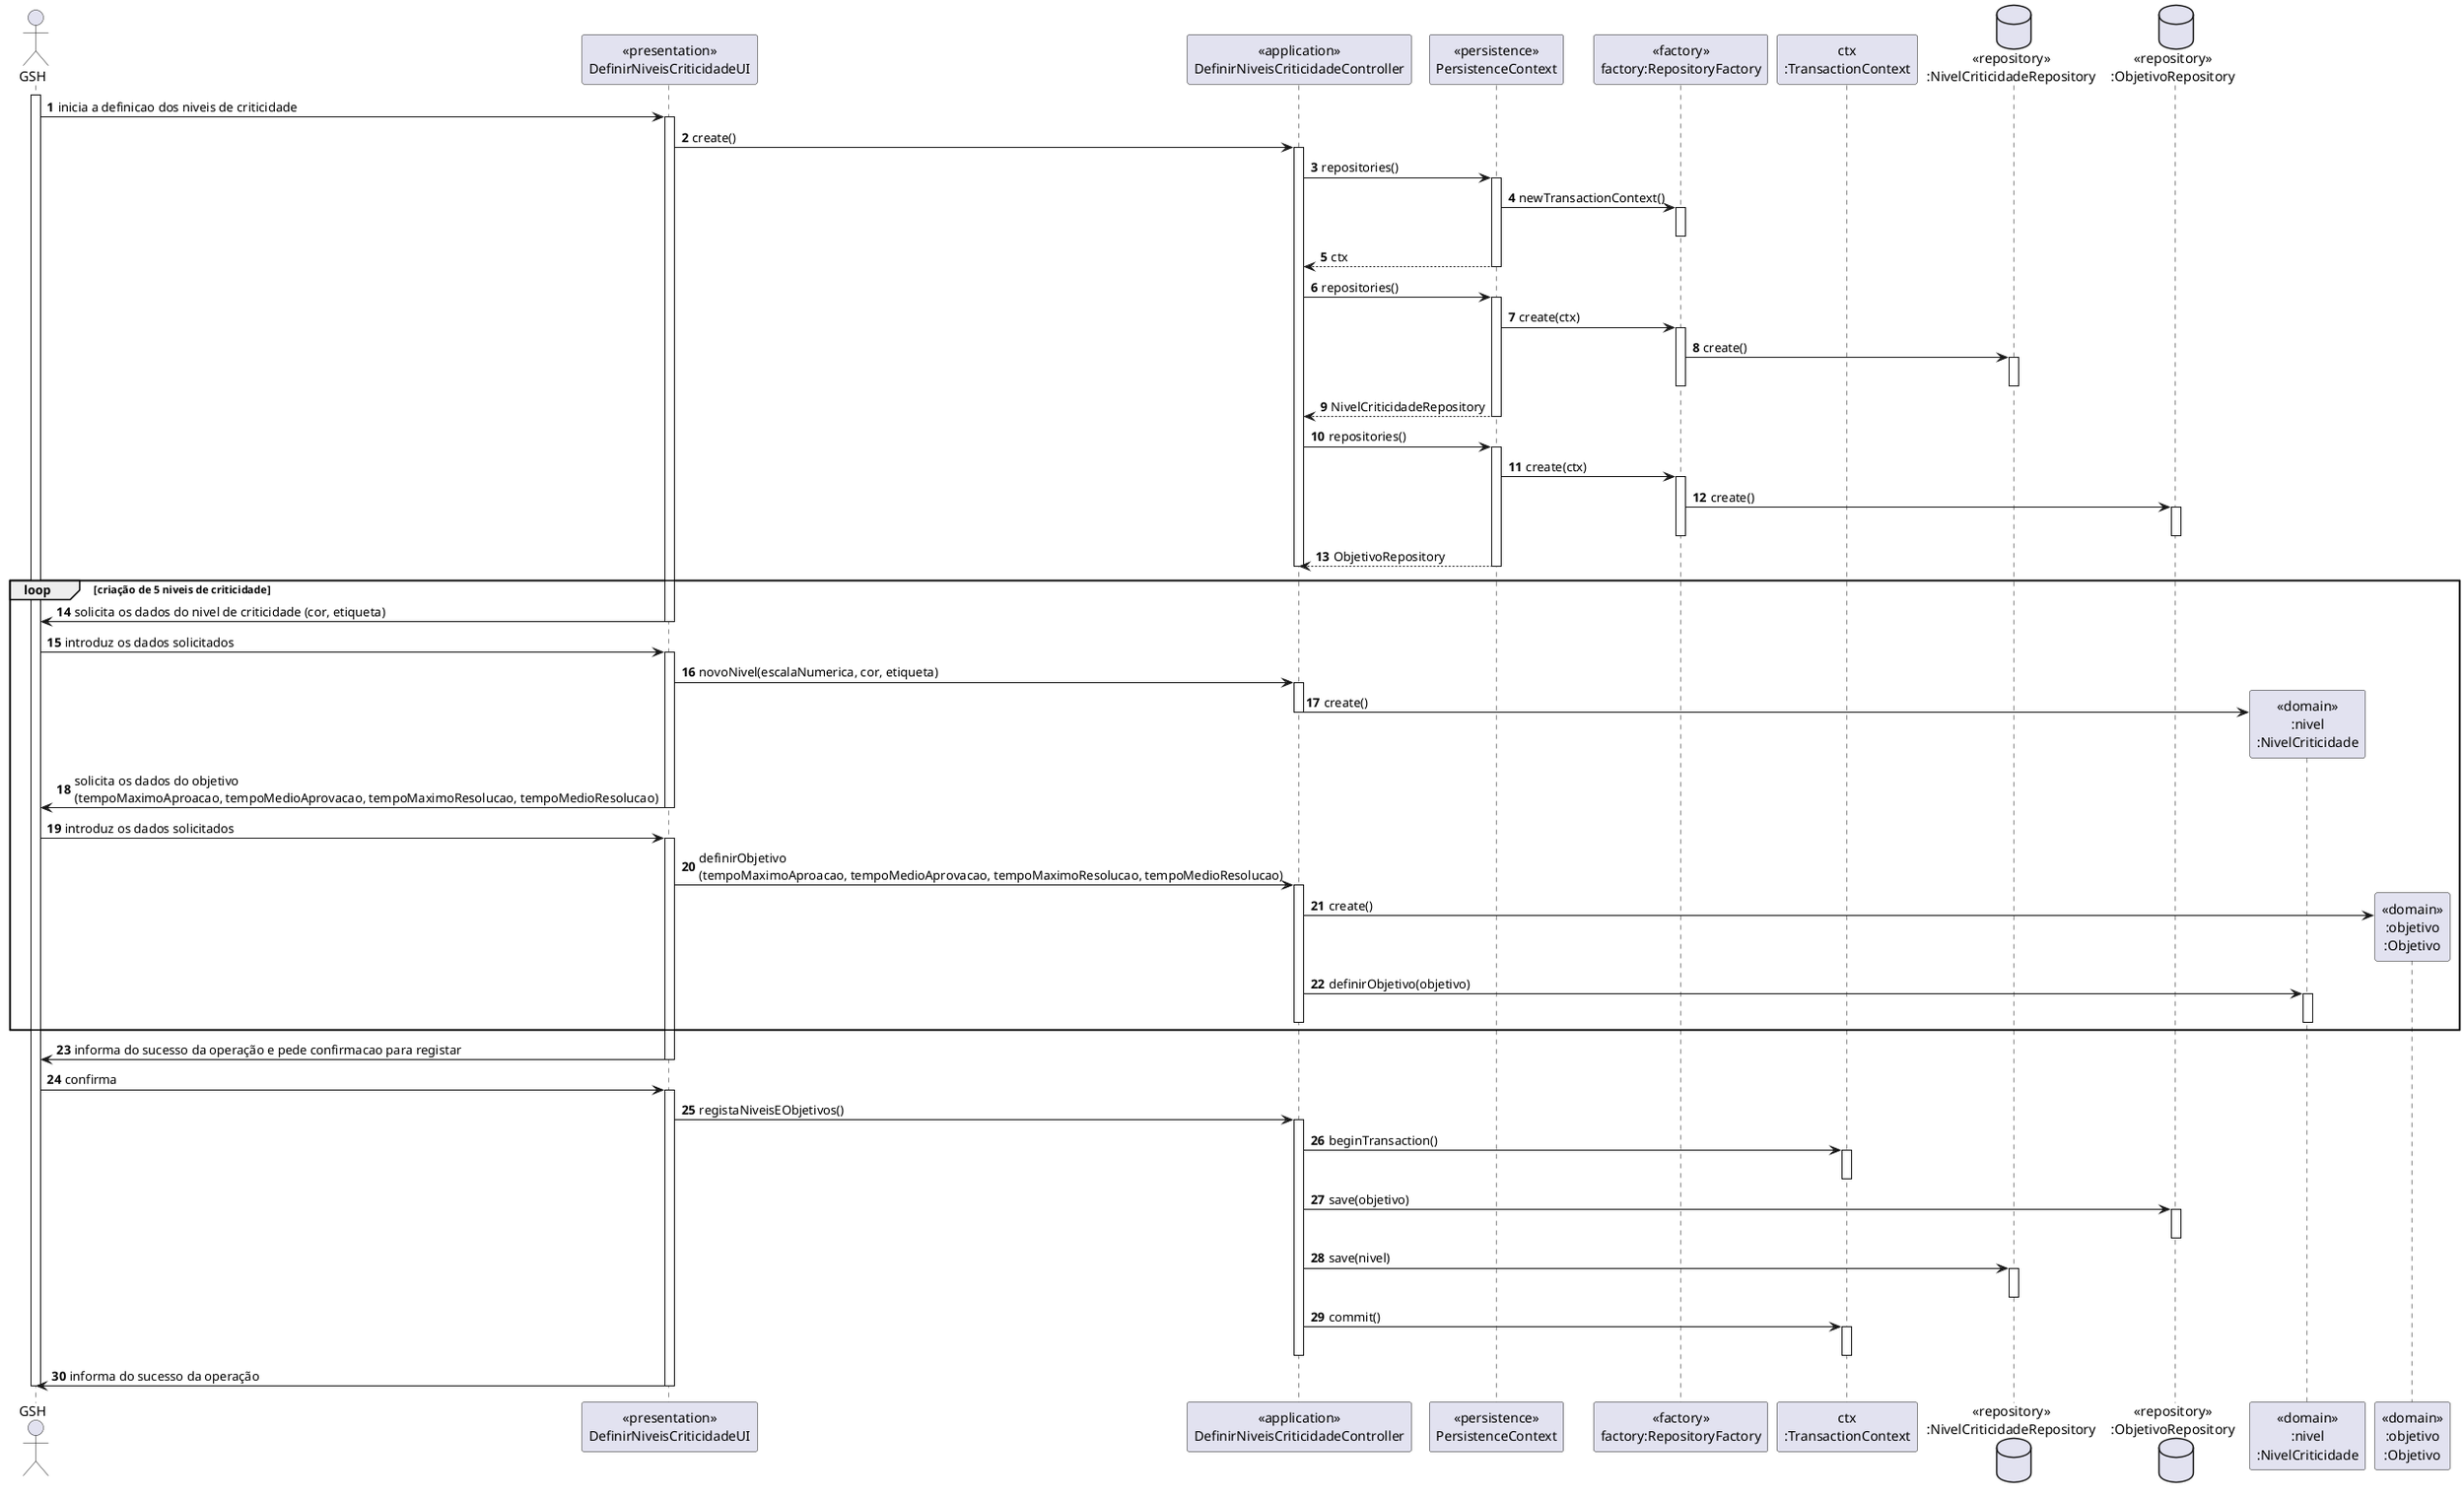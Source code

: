 @startuml
autonumber

actor GSH as gsh

participant "<<presentation>>\nDefinirNiveisCriticidadeUI" as ui
participant "<<application>>\nDefinirNiveisCriticidadeController" as controller

participant "<<persistence>>\nPersistenceContext" as persistence
participant "<<factory>>\nfactory:RepositoryFactory" as factory

participant "ctx\n:TransactionContext" as ctx

database "<<repository>>\n:NivelCriticidadeRepository" as dbnivel
database "<<repository>>\n:ObjetivoRepository" as dbobjetivo

participant "<<domain>>\n:nivel\n:NivelCriticidade" as nivel
participant "<<domain>>\n:objetivo\n:Objetivo" as objetivo

activate gsh
gsh -> ui : inicia a definicao dos niveis de criticidade
activate ui
ui -> controller : create()
activate controller
controller -> persistence: repositories()
activate persistence
persistence -> factory: newTransactionContext()
activate factory
deactivate factory
persistence --> controller: ctx
deactivate persistence
controller -> persistence: repositories()
activate persistence
persistence -> factory: create(ctx)
activate factory
factory -> dbnivel : create()
activate dbnivel
deactivate dbnivel
deactivate factory
persistence --> controller: NivelCriticidadeRepository
deactivate persistence
controller -> persistence: repositories()
activate persistence
persistence -> factory: create(ctx)
activate factory
factory -> dbobjetivo : create()
activate dbobjetivo
deactivate dbobjetivo
deactivate factory
persistence --> controller: ObjetivoRepository
deactivate persistence
deactivate controller

loop criação de 5 niveis de criticidade
ui -> gsh : solicita os dados do nivel de criticidade (cor, etiqueta)
deactivate ui
gsh -> ui : introduz os dados solicitados
activate ui
ui -> controller : novoNivel(escalaNumerica, cor, etiqueta)
activate controller
controller -> nivel** : create()
deactivate controller
ui -> gsh : solicita os dados do objetivo \n(tempoMaximoAproacao, tempoMedioAprovacao, tempoMaximoResolucao, tempoMedioResolucao)
deactivate ui
gsh -> ui : introduz os dados solicitados
activate ui
ui -> controller : definirObjetivo\n(tempoMaximoAproacao, tempoMedioAprovacao, tempoMaximoResolucao, tempoMedioResolucao)
activate controller
controller -> objetivo** : create()
controller -> nivel : definirObjetivo(objetivo)
activate nivel
deactivate nivel
deactivate controller
end loop
ui -> gsh : informa do sucesso da operação e pede confirmacao para registar
deactivate ui

gsh -> ui : confirma
activate ui
ui -> controller : registaNiveisEObjetivos()
activate controller
controller -> ctx : beginTransaction()
activate ctx
deactivate ctx

controller -> dbobjetivo : save(objetivo)
activate dbobjetivo
deactivate dbobjetivo

controller -> dbnivel : save(nivel)
activate dbnivel
deactivate dbnivel

controller -> ctx : commit()
activate ctx
deactivate ctx

deactivate controller
ui -> gsh : informa do sucesso da operação
deactivate ui
deactivate gsh


@enduml